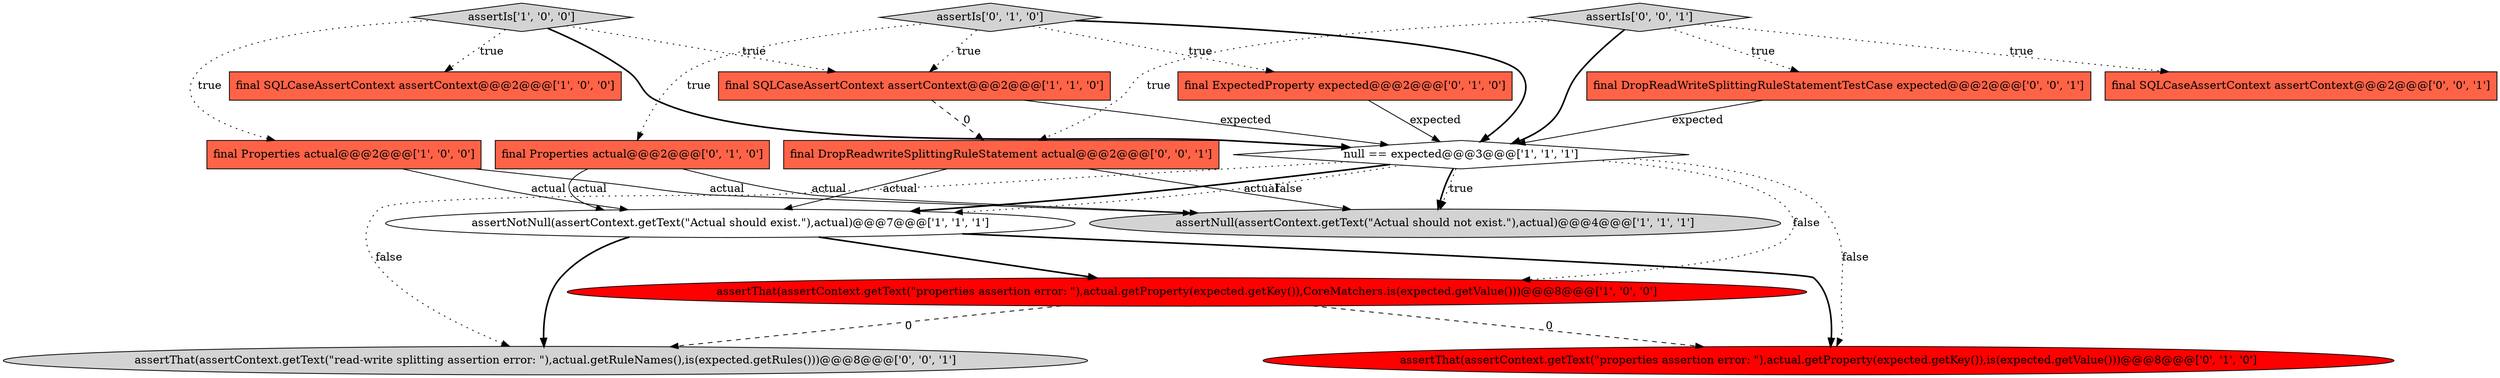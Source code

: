 digraph {
10 [style = filled, label = "assertThat(assertContext.getText(\"properties assertion error: \"),actual.getProperty(expected.getKey()),is(expected.getValue()))@@@8@@@['0', '1', '0']", fillcolor = red, shape = ellipse image = "AAA1AAABBB2BBB"];
15 [style = filled, label = "final SQLCaseAssertContext assertContext@@@2@@@['0', '0', '1']", fillcolor = tomato, shape = box image = "AAA0AAABBB3BBB"];
0 [style = filled, label = "final SQLCaseAssertContext assertContext@@@2@@@['1', '0', '0']", fillcolor = tomato, shape = box image = "AAA0AAABBB1BBB"];
2 [style = filled, label = "assertIs['1', '0', '0']", fillcolor = lightgray, shape = diamond image = "AAA0AAABBB1BBB"];
1 [style = filled, label = "assertNotNull(assertContext.getText(\"Actual should exist.\"),actual)@@@7@@@['1', '1', '1']", fillcolor = white, shape = ellipse image = "AAA0AAABBB1BBB"];
4 [style = filled, label = "assertNull(assertContext.getText(\"Actual should not exist.\"),actual)@@@4@@@['1', '1', '1']", fillcolor = lightgray, shape = ellipse image = "AAA0AAABBB1BBB"];
11 [style = filled, label = "final ExpectedProperty expected@@@2@@@['0', '1', '0']", fillcolor = tomato, shape = box image = "AAA0AAABBB2BBB"];
13 [style = filled, label = "assertIs['0', '0', '1']", fillcolor = lightgray, shape = diamond image = "AAA0AAABBB3BBB"];
16 [style = filled, label = "final DropReadwriteSplittingRuleStatement actual@@@2@@@['0', '0', '1']", fillcolor = tomato, shape = box image = "AAA0AAABBB3BBB"];
9 [style = filled, label = "assertIs['0', '1', '0']", fillcolor = lightgray, shape = diamond image = "AAA0AAABBB2BBB"];
8 [style = filled, label = "final Properties actual@@@2@@@['0', '1', '0']", fillcolor = tomato, shape = box image = "AAA0AAABBB2BBB"];
7 [style = filled, label = "final SQLCaseAssertContext assertContext@@@2@@@['1', '1', '0']", fillcolor = tomato, shape = box image = "AAA0AAABBB1BBB"];
12 [style = filled, label = "assertThat(assertContext.getText(\"read-write splitting assertion error: \"),actual.getRuleNames(),is(expected.getRules()))@@@8@@@['0', '0', '1']", fillcolor = lightgray, shape = ellipse image = "AAA0AAABBB3BBB"];
5 [style = filled, label = "assertThat(assertContext.getText(\"properties assertion error: \"),actual.getProperty(expected.getKey()),CoreMatchers.is(expected.getValue()))@@@8@@@['1', '0', '0']", fillcolor = red, shape = ellipse image = "AAA1AAABBB1BBB"];
14 [style = filled, label = "final DropReadWriteSplittingRuleStatementTestCase expected@@@2@@@['0', '0', '1']", fillcolor = tomato, shape = box image = "AAA0AAABBB3BBB"];
3 [style = filled, label = "final Properties actual@@@2@@@['1', '0', '0']", fillcolor = tomato, shape = box image = "AAA0AAABBB1BBB"];
6 [style = filled, label = "null == expected@@@3@@@['1', '1', '1']", fillcolor = white, shape = diamond image = "AAA0AAABBB1BBB"];
2->3 [style = dotted, label="true"];
1->5 [style = bold, label=""];
13->16 [style = dotted, label="true"];
6->5 [style = dotted, label="false"];
5->12 [style = dashed, label="0"];
2->0 [style = dotted, label="true"];
16->1 [style = solid, label="actual"];
2->6 [style = bold, label=""];
7->16 [style = dashed, label="0"];
9->11 [style = dotted, label="true"];
3->4 [style = solid, label="actual"];
8->1 [style = solid, label="actual"];
9->6 [style = bold, label=""];
3->1 [style = solid, label="actual"];
9->8 [style = dotted, label="true"];
6->12 [style = dotted, label="false"];
6->1 [style = bold, label=""];
6->4 [style = bold, label=""];
16->4 [style = solid, label="actual"];
8->4 [style = solid, label="actual"];
14->6 [style = solid, label="expected"];
7->6 [style = solid, label="expected"];
6->4 [style = dotted, label="true"];
5->10 [style = dashed, label="0"];
2->7 [style = dotted, label="true"];
1->12 [style = bold, label=""];
13->15 [style = dotted, label="true"];
6->10 [style = dotted, label="false"];
9->7 [style = dotted, label="true"];
11->6 [style = solid, label="expected"];
13->6 [style = bold, label=""];
13->14 [style = dotted, label="true"];
1->10 [style = bold, label=""];
6->1 [style = dotted, label="false"];
}

